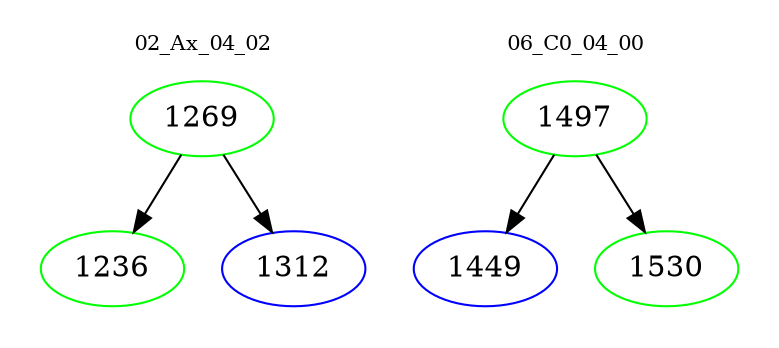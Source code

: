 digraph{
subgraph cluster_0 {
color = white
label = "02_Ax_04_02";
fontsize=10;
T0_1269 [label="1269", color="green"]
T0_1269 -> T0_1236 [color="black"]
T0_1236 [label="1236", color="green"]
T0_1269 -> T0_1312 [color="black"]
T0_1312 [label="1312", color="blue"]
}
subgraph cluster_1 {
color = white
label = "06_C0_04_00";
fontsize=10;
T1_1497 [label="1497", color="green"]
T1_1497 -> T1_1449 [color="black"]
T1_1449 [label="1449", color="blue"]
T1_1497 -> T1_1530 [color="black"]
T1_1530 [label="1530", color="green"]
}
}
